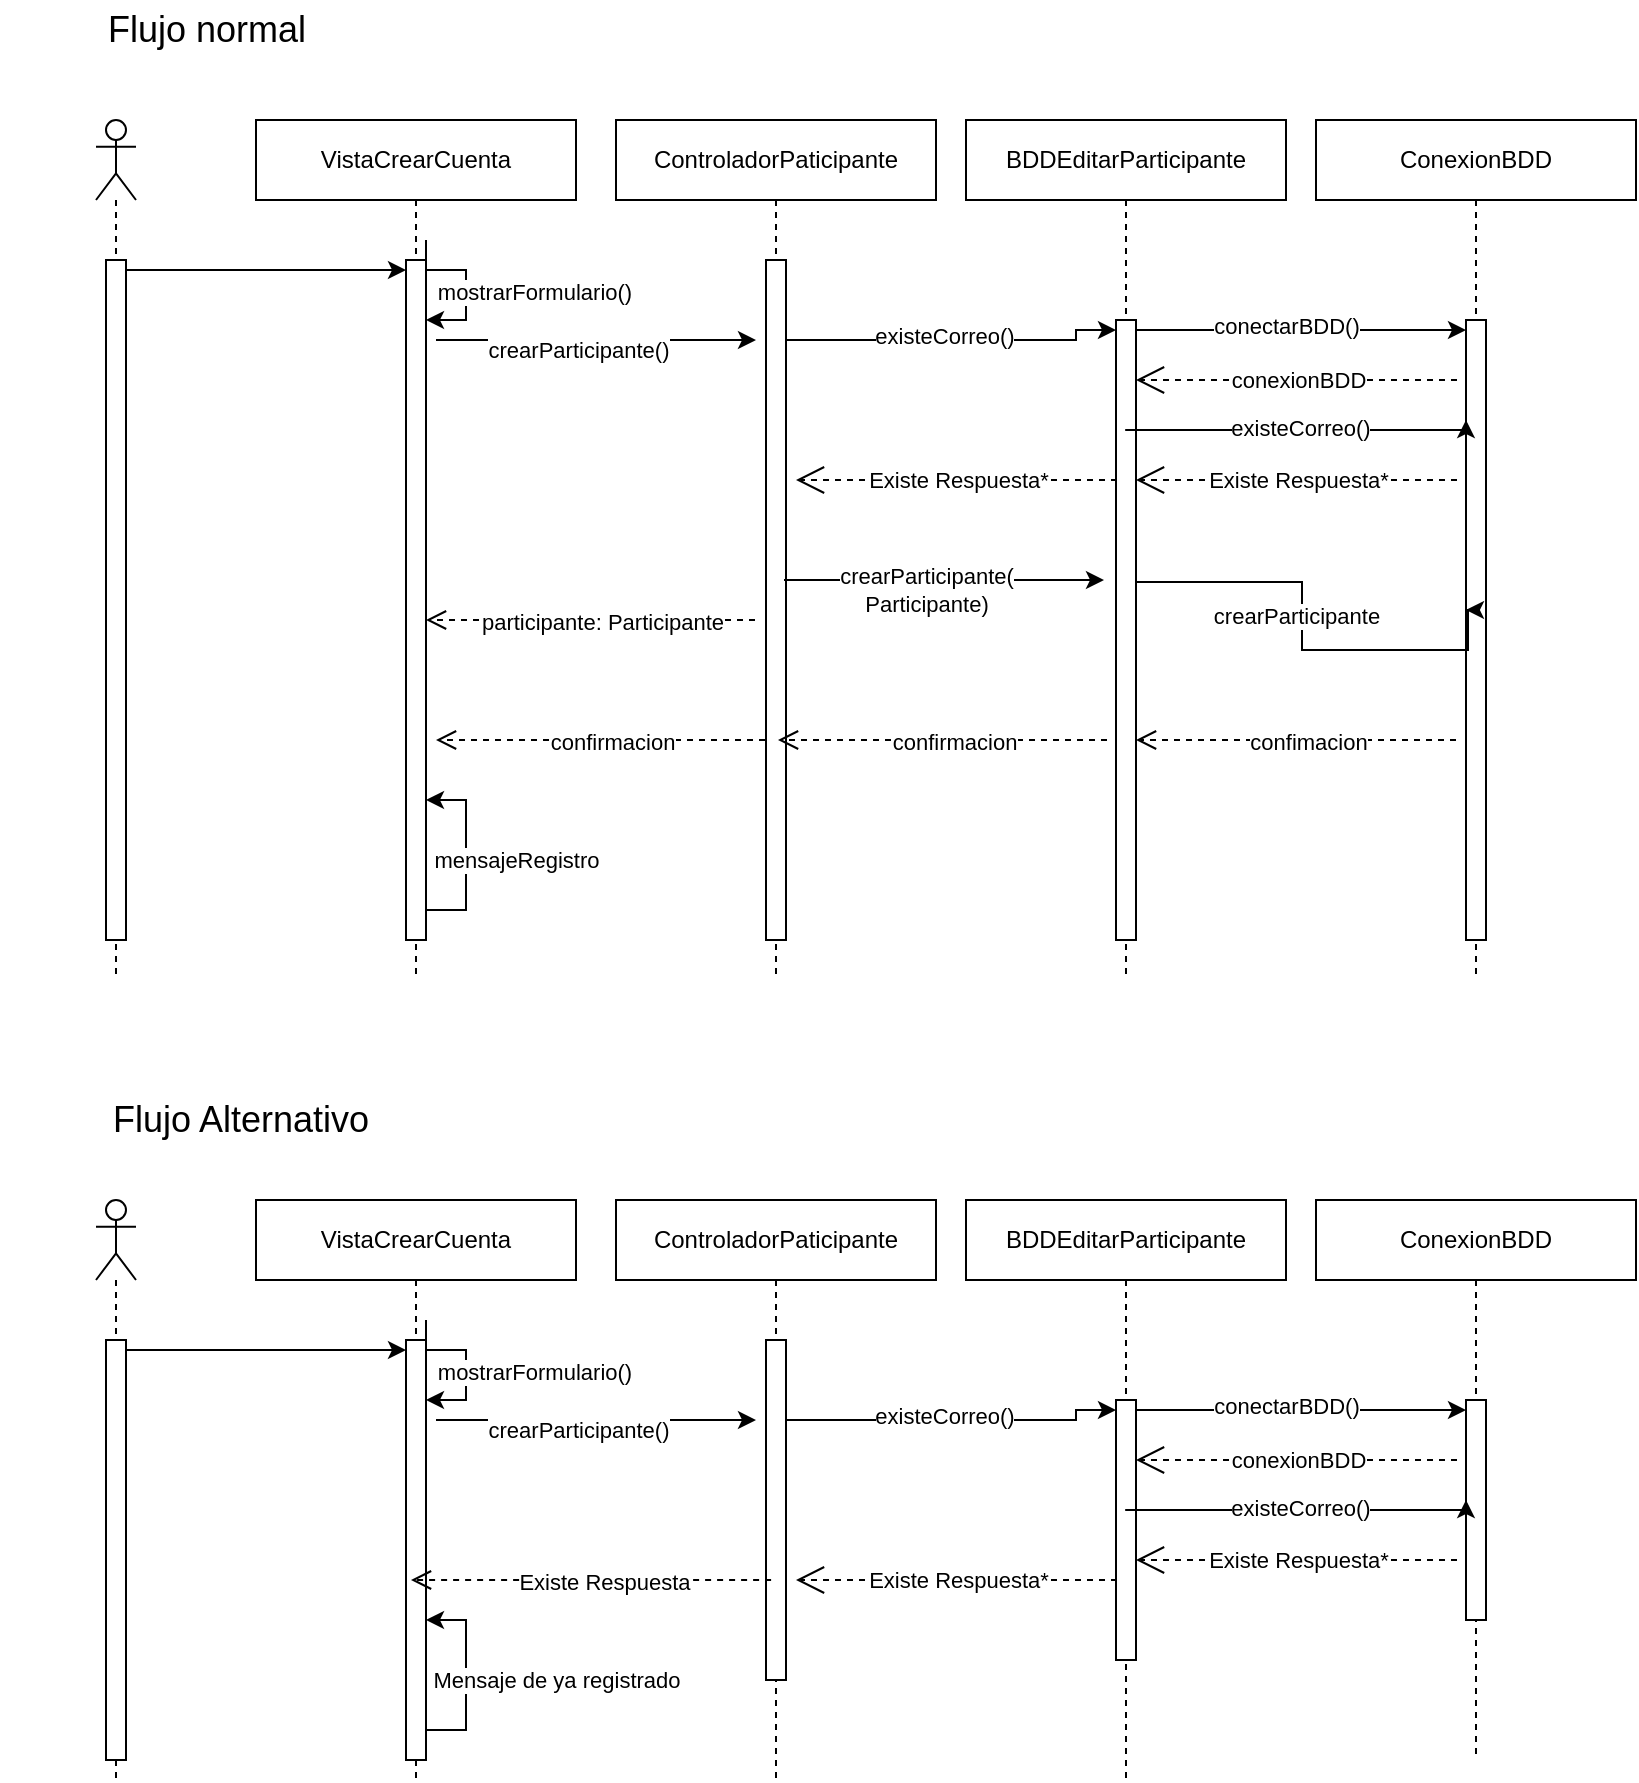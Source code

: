 <mxfile version="22.0.6" type="google">
  <diagram name="Página-1" id="OCehlEBw15O4QMImfqjl">
    <mxGraphModel grid="1" page="1" gridSize="10" guides="1" tooltips="1" connect="1" arrows="1" fold="1" pageScale="1" pageWidth="827" pageHeight="1169" math="0" shadow="0">
      <root>
        <mxCell id="0" />
        <mxCell id="1" parent="0" />
        <mxCell id="63CcsMNOeVYzlO2W-9i--1" value="" style="shape=umlLifeline;perimeter=lifelinePerimeter;whiteSpace=wrap;html=1;container=1;dropTarget=0;collapsible=0;recursiveResize=0;outlineConnect=0;portConstraint=eastwest;newEdgeStyle={&quot;curved&quot;:0,&quot;rounded&quot;:0};participant=umlActor;" vertex="1" parent="1">
          <mxGeometry x="-10" y="100" width="20" height="430" as="geometry" />
        </mxCell>
        <mxCell id="63CcsMNOeVYzlO2W-9i--2" value="" style="html=1;points=[[0,0,0,0,5],[0,1,0,0,-5],[1,0,0,0,5],[1,1,0,0,-5]];perimeter=orthogonalPerimeter;outlineConnect=0;targetShapes=umlLifeline;portConstraint=eastwest;newEdgeStyle={&quot;curved&quot;:0,&quot;rounded&quot;:0};" vertex="1" parent="63CcsMNOeVYzlO2W-9i--1">
          <mxGeometry x="5" y="70" width="10" height="340" as="geometry" />
        </mxCell>
        <mxCell id="63CcsMNOeVYzlO2W-9i--3" value="VistaCrearCuenta" style="shape=umlLifeline;perimeter=lifelinePerimeter;whiteSpace=wrap;html=1;container=1;dropTarget=0;collapsible=0;recursiveResize=0;outlineConnect=0;portConstraint=eastwest;newEdgeStyle={&quot;curved&quot;:0,&quot;rounded&quot;:0};" vertex="1" parent="1">
          <mxGeometry x="70" y="100" width="160" height="430" as="geometry" />
        </mxCell>
        <mxCell id="63CcsMNOeVYzlO2W-9i--4" style="edgeStyle=orthogonalEdgeStyle;rounded=0;orthogonalLoop=1;jettySize=auto;html=1;curved=0;exitX=1;exitY=1;exitDx=0;exitDy=-5;exitPerimeter=0;" edge="1" parent="63CcsMNOeVYzlO2W-9i--3">
          <mxGeometry relative="1" as="geometry">
            <mxPoint x="85" y="340" as="targetPoint" />
            <mxPoint x="85" y="395" as="sourcePoint" />
            <Array as="points">
              <mxPoint x="105" y="395" />
              <mxPoint x="105" y="340" />
            </Array>
          </mxGeometry>
        </mxCell>
        <mxCell id="63CcsMNOeVYzlO2W-9i--5" value="mensajeRegistro" style="edgeLabel;html=1;align=center;verticalAlign=middle;resizable=0;points=[];" connectable="0" vertex="1" parent="63CcsMNOeVYzlO2W-9i--4">
          <mxGeometry x="-0.053" y="2" relative="1" as="geometry">
            <mxPoint x="27" as="offset" />
          </mxGeometry>
        </mxCell>
        <mxCell id="63CcsMNOeVYzlO2W-9i--35" style="edgeStyle=orthogonalEdgeStyle;rounded=0;orthogonalLoop=1;jettySize=auto;html=1;curved=0;" edge="1" parent="63CcsMNOeVYzlO2W-9i--3" target="63CcsMNOeVYzlO2W-9i--6">
          <mxGeometry relative="1" as="geometry">
            <mxPoint x="100" y="165" as="targetPoint" />
            <mxPoint x="85" y="60" as="sourcePoint" />
            <Array as="points">
              <mxPoint x="85" y="75" />
              <mxPoint x="105" y="75" />
              <mxPoint x="105" y="100" />
            </Array>
          </mxGeometry>
        </mxCell>
        <mxCell id="63CcsMNOeVYzlO2W-9i--36" value="mostrarFormulario()" style="edgeLabel;html=1;align=center;verticalAlign=middle;resizable=0;points=[];" connectable="0" vertex="1" parent="63CcsMNOeVYzlO2W-9i--35">
          <mxGeometry x="0.612" y="-3" relative="1" as="geometry">
            <mxPoint x="38" y="-11" as="offset" />
          </mxGeometry>
        </mxCell>
        <mxCell id="63CcsMNOeVYzlO2W-9i--6" value="" style="html=1;points=[[0,0,0,0,5],[0,1,0,0,-5],[1,0,0,0,5],[1,1,0,0,-5]];perimeter=orthogonalPerimeter;outlineConnect=0;targetShapes=umlLifeline;portConstraint=eastwest;newEdgeStyle={&quot;curved&quot;:0,&quot;rounded&quot;:0};" vertex="1" parent="63CcsMNOeVYzlO2W-9i--3">
          <mxGeometry x="75" y="70" width="10" height="340" as="geometry" />
        </mxCell>
        <mxCell id="63CcsMNOeVYzlO2W-9i--7" value="ControladorPaticipante" style="shape=umlLifeline;whiteSpace=wrap;html=1;container=1;dropTarget=0;collapsible=0;recursiveResize=0;outlineConnect=0;portConstraint=eastwest;newEdgeStyle={&quot;curved&quot;:0,&quot;rounded&quot;:0};points=[[0,0,0,0,5],[0,1,0,0,-5],[1,0,0,0,5],[1,1,0,0,-5]];perimeter=rectanglePerimeter;targetShapes=umlLifeline;participant=label;" vertex="1" parent="1">
          <mxGeometry x="250" y="100" width="160" height="430" as="geometry" />
        </mxCell>
        <mxCell id="63CcsMNOeVYzlO2W-9i--8" value="" style="html=1;points=[[0,0,0,0,5],[0,1,0,0,-5],[1,0,0,0,5],[1,1,0,0,-5]];perimeter=orthogonalPerimeter;outlineConnect=0;targetShapes=umlLifeline;portConstraint=eastwest;newEdgeStyle={&quot;curved&quot;:0,&quot;rounded&quot;:0};" vertex="1" parent="63CcsMNOeVYzlO2W-9i--7">
          <mxGeometry x="75" y="70" width="10" height="340" as="geometry" />
        </mxCell>
        <mxCell id="63CcsMNOeVYzlO2W-9i--9" value="BDDEditarParticipante" style="shape=umlLifeline;perimeter=lifelinePerimeter;whiteSpace=wrap;html=1;container=1;dropTarget=0;collapsible=0;recursiveResize=0;outlineConnect=0;portConstraint=eastwest;newEdgeStyle={&quot;curved&quot;:0,&quot;rounded&quot;:0};" vertex="1" parent="1">
          <mxGeometry x="425" y="100" width="160" height="430" as="geometry" />
        </mxCell>
        <mxCell id="63CcsMNOeVYzlO2W-9i--10" value="" style="html=1;points=[[0,0,0,0,5],[0,1,0,0,-5],[1,0,0,0,5],[1,1,0,0,-5]];perimeter=orthogonalPerimeter;outlineConnect=0;targetShapes=umlLifeline;portConstraint=eastwest;newEdgeStyle={&quot;curved&quot;:0,&quot;rounded&quot;:0};" vertex="1" parent="63CcsMNOeVYzlO2W-9i--9">
          <mxGeometry x="75" y="100" width="10" height="310" as="geometry" />
        </mxCell>
        <mxCell id="63CcsMNOeVYzlO2W-9i--11" value="ConexionBDD" style="shape=umlLifeline;perimeter=lifelinePerimeter;whiteSpace=wrap;html=1;container=1;dropTarget=0;collapsible=0;recursiveResize=0;outlineConnect=0;portConstraint=eastwest;newEdgeStyle={&quot;curved&quot;:0,&quot;rounded&quot;:0};" vertex="1" parent="1">
          <mxGeometry x="600" y="100" width="160" height="430" as="geometry" />
        </mxCell>
        <mxCell id="63CcsMNOeVYzlO2W-9i--12" value="" style="html=1;points=[[0,0,0,0,5],[0,1,0,0,-5],[1,0,0,0,5],[1,1,0,0,-5]];perimeter=orthogonalPerimeter;outlineConnect=0;targetShapes=umlLifeline;portConstraint=eastwest;newEdgeStyle={&quot;curved&quot;:0,&quot;rounded&quot;:0};" vertex="1" parent="63CcsMNOeVYzlO2W-9i--11">
          <mxGeometry x="75" y="100" width="10" height="310" as="geometry" />
        </mxCell>
        <mxCell id="63CcsMNOeVYzlO2W-9i--13" style="edgeStyle=orthogonalEdgeStyle;rounded=0;orthogonalLoop=1;jettySize=auto;html=1;curved=0;exitX=1;exitY=0;exitDx=0;exitDy=5;exitPerimeter=0;" edge="1" parent="1">
          <mxGeometry relative="1" as="geometry">
            <mxPoint x="160" y="210" as="sourcePoint" />
            <mxPoint x="320" y="210" as="targetPoint" />
          </mxGeometry>
        </mxCell>
        <mxCell id="63CcsMNOeVYzlO2W-9i--14" value="crearParticipante()" style="edgeLabel;html=1;align=center;verticalAlign=middle;resizable=0;points=[];" connectable="0" vertex="1" parent="63CcsMNOeVYzlO2W-9i--13">
          <mxGeometry x="0.129" y="3" relative="1" as="geometry">
            <mxPoint x="-20" y="8" as="offset" />
          </mxGeometry>
        </mxCell>
        <mxCell id="63CcsMNOeVYzlO2W-9i--15" style="edgeStyle=orthogonalEdgeStyle;rounded=0;orthogonalLoop=1;jettySize=auto;html=1;curved=0;exitX=1;exitY=0;exitDx=0;exitDy=5;exitPerimeter=0;entryX=0;entryY=0;entryDx=0;entryDy=5;entryPerimeter=0;" edge="1" parent="1" source="63CcsMNOeVYzlO2W-9i--8" target="63CcsMNOeVYzlO2W-9i--10">
          <mxGeometry relative="1" as="geometry">
            <Array as="points">
              <mxPoint x="335" y="210" />
              <mxPoint x="480" y="210" />
              <mxPoint x="480" y="205" />
            </Array>
          </mxGeometry>
        </mxCell>
        <mxCell id="63CcsMNOeVYzlO2W-9i--16" value="existeCorreo()" style="edgeLabel;html=1;align=center;verticalAlign=middle;resizable=0;points=[];" connectable="0" vertex="1" parent="63CcsMNOeVYzlO2W-9i--15">
          <mxGeometry x="-0.021" y="2" relative="1" as="geometry">
            <mxPoint x="13" as="offset" />
          </mxGeometry>
        </mxCell>
        <mxCell id="63CcsMNOeVYzlO2W-9i--17" style="edgeStyle=orthogonalEdgeStyle;rounded=0;orthogonalLoop=1;jettySize=auto;html=1;curved=0;entryX=0;entryY=0;entryDx=0;entryDy=5;entryPerimeter=0;" edge="1" parent="1">
          <mxGeometry relative="1" as="geometry">
            <mxPoint x="504.591" y="255" as="sourcePoint" />
            <mxPoint x="675" y="250" as="targetPoint" />
            <Array as="points">
              <mxPoint x="675" y="255" />
            </Array>
          </mxGeometry>
        </mxCell>
        <mxCell id="63CcsMNOeVYzlO2W-9i--18" value="existeCorreo()" style="edgeLabel;html=1;align=center;verticalAlign=middle;resizable=0;points=[];" connectable="0" vertex="1" parent="63CcsMNOeVYzlO2W-9i--17">
          <mxGeometry x="-0.01" y="2" relative="1" as="geometry">
            <mxPoint y="1" as="offset" />
          </mxGeometry>
        </mxCell>
        <mxCell id="63CcsMNOeVYzlO2W-9i--19" value="conexionBDD" style="endArrow=open;endSize=12;dashed=1;html=1;rounded=0;" edge="1" parent="1">
          <mxGeometry x="-0.003" width="160" relative="1" as="geometry">
            <mxPoint x="670.5" y="230" as="sourcePoint" />
            <mxPoint x="510" y="230" as="targetPoint" />
            <mxPoint as="offset" />
          </mxGeometry>
        </mxCell>
        <mxCell id="63CcsMNOeVYzlO2W-9i--20" value="confimacion" style="html=1;verticalAlign=bottom;endArrow=open;dashed=1;endSize=8;curved=0;rounded=0;" edge="1" parent="1">
          <mxGeometry x="-0.068" y="10" relative="1" as="geometry">
            <mxPoint x="670" y="410" as="sourcePoint" />
            <mxPoint x="510" y="410" as="targetPoint" />
            <mxPoint as="offset" />
          </mxGeometry>
        </mxCell>
        <mxCell id="63CcsMNOeVYzlO2W-9i--21" style="edgeStyle=orthogonalEdgeStyle;rounded=0;orthogonalLoop=1;jettySize=auto;html=1;curved=0;" edge="1" parent="1">
          <mxGeometry relative="1" as="geometry">
            <mxPoint x="510" y="330" as="sourcePoint" />
            <mxPoint x="675" y="345" as="targetPoint" />
            <Array as="points">
              <mxPoint x="510" y="331" />
              <mxPoint x="593" y="331" />
              <mxPoint x="593" y="365" />
              <mxPoint x="676" y="365" />
            </Array>
          </mxGeometry>
        </mxCell>
        <mxCell id="63CcsMNOeVYzlO2W-9i--22" value="crearParticipante" style="edgeLabel;html=1;align=center;verticalAlign=middle;resizable=0;points=[];" connectable="0" vertex="1" parent="63CcsMNOeVYzlO2W-9i--21">
          <mxGeometry x="-0.095" y="-3" relative="1" as="geometry">
            <mxPoint as="offset" />
          </mxGeometry>
        </mxCell>
        <mxCell id="63CcsMNOeVYzlO2W-9i--23" value="confirmacion" style="html=1;verticalAlign=bottom;endArrow=open;dashed=1;endSize=8;curved=0;rounded=0;" edge="1" parent="1">
          <mxGeometry x="-0.068" y="10" relative="1" as="geometry">
            <mxPoint x="495.5" y="410" as="sourcePoint" />
            <mxPoint x="331.0" y="410.0" as="targetPoint" />
            <mxPoint as="offset" />
          </mxGeometry>
        </mxCell>
        <mxCell id="63CcsMNOeVYzlO2W-9i--24" value="participante: Participante" style="html=1;verticalAlign=bottom;endArrow=open;dashed=1;endSize=8;curved=0;rounded=0;" edge="1" parent="1" target="63CcsMNOeVYzlO2W-9i--6">
          <mxGeometry x="-0.068" y="10" relative="1" as="geometry">
            <mxPoint x="319.5" y="350" as="sourcePoint" />
            <mxPoint x="160" y="350" as="targetPoint" />
            <mxPoint as="offset" />
          </mxGeometry>
        </mxCell>
        <mxCell id="63CcsMNOeVYzlO2W-9i--25" style="edgeStyle=orthogonalEdgeStyle;rounded=0;orthogonalLoop=1;jettySize=auto;html=1;curved=0;exitX=1;exitY=0;exitDx=0;exitDy=5;exitPerimeter=0;entryX=0;entryY=0;entryDx=0;entryDy=5;entryPerimeter=0;" edge="1" parent="1" source="63CcsMNOeVYzlO2W-9i--2" target="63CcsMNOeVYzlO2W-9i--6">
          <mxGeometry relative="1" as="geometry" />
        </mxCell>
        <mxCell id="63CcsMNOeVYzlO2W-9i--26" value="&lt;font style=&quot;font-size: 18px;&quot;&gt;Flujo normal&lt;/font&gt;" style="text;html=1;strokeColor=none;fillColor=none;align=center;verticalAlign=middle;whiteSpace=wrap;rounded=0;" vertex="1" parent="1">
          <mxGeometry x="-57.5" y="40" width="205" height="30" as="geometry" />
        </mxCell>
        <mxCell id="63CcsMNOeVYzlO2W-9i--42" style="edgeStyle=orthogonalEdgeStyle;rounded=0;orthogonalLoop=1;jettySize=auto;html=1;curved=0;exitX=1;exitY=0;exitDx=0;exitDy=5;exitPerimeter=0;entryX=0;entryY=0;entryDx=0;entryDy=5;entryPerimeter=0;" edge="1" parent="1" source="63CcsMNOeVYzlO2W-9i--10" target="63CcsMNOeVYzlO2W-9i--12">
          <mxGeometry relative="1" as="geometry" />
        </mxCell>
        <mxCell id="63CcsMNOeVYzlO2W-9i--43" value="conectarBDD()" style="edgeLabel;html=1;align=center;verticalAlign=middle;resizable=0;points=[];" connectable="0" vertex="1" parent="63CcsMNOeVYzlO2W-9i--42">
          <mxGeometry x="0.147" y="2" relative="1" as="geometry">
            <mxPoint x="-20" as="offset" />
          </mxGeometry>
        </mxCell>
        <mxCell id="63CcsMNOeVYzlO2W-9i--46" value="Existe Respuesta*" style="endArrow=open;endSize=12;dashed=1;html=1;rounded=0;" edge="1" parent="1">
          <mxGeometry x="-0.003" width="160" relative="1" as="geometry">
            <mxPoint x="670.5" y="280" as="sourcePoint" />
            <mxPoint x="510" y="280" as="targetPoint" />
            <mxPoint as="offset" />
          </mxGeometry>
        </mxCell>
        <mxCell id="63CcsMNOeVYzlO2W-9i--47" value="Existe Respuesta*" style="endArrow=open;endSize=12;dashed=1;html=1;rounded=0;" edge="1" parent="1">
          <mxGeometry x="-0.003" width="160" relative="1" as="geometry">
            <mxPoint x="500.5" y="280" as="sourcePoint" />
            <mxPoint x="340" y="280" as="targetPoint" />
            <mxPoint as="offset" />
          </mxGeometry>
        </mxCell>
        <mxCell id="63CcsMNOeVYzlO2W-9i--48" style="edgeStyle=orthogonalEdgeStyle;rounded=0;orthogonalLoop=1;jettySize=auto;html=1;curved=0;exitX=1;exitY=0;exitDx=0;exitDy=5;exitPerimeter=0;" edge="1" parent="1">
          <mxGeometry relative="1" as="geometry">
            <mxPoint x="334" y="330" as="sourcePoint" />
            <mxPoint x="494" y="330" as="targetPoint" />
          </mxGeometry>
        </mxCell>
        <mxCell id="63CcsMNOeVYzlO2W-9i--49" value="crearParticipante(&lt;br&gt;Participante)" style="edgeLabel;html=1;align=center;verticalAlign=middle;resizable=0;points=[];" connectable="0" vertex="1" parent="63CcsMNOeVYzlO2W-9i--48">
          <mxGeometry x="0.129" y="3" relative="1" as="geometry">
            <mxPoint x="-20" y="8" as="offset" />
          </mxGeometry>
        </mxCell>
        <mxCell id="63CcsMNOeVYzlO2W-9i--50" value="confirmacion" style="html=1;verticalAlign=bottom;endArrow=open;dashed=1;endSize=8;curved=0;rounded=0;" edge="1" parent="1">
          <mxGeometry x="-0.068" y="10" relative="1" as="geometry">
            <mxPoint x="324.5" y="410" as="sourcePoint" />
            <mxPoint x="160.0" y="410.0" as="targetPoint" />
            <mxPoint as="offset" />
          </mxGeometry>
        </mxCell>
        <mxCell id="63CcsMNOeVYzlO2W-9i--51" value="&lt;span style=&quot;font-size: 18px;&quot;&gt;Flujo Alternativo&lt;/span&gt;" style="text;html=1;strokeColor=none;fillColor=none;align=center;verticalAlign=middle;whiteSpace=wrap;rounded=0;" vertex="1" parent="1">
          <mxGeometry x="-40" y="585" width="205" height="30" as="geometry" />
        </mxCell>
        <mxCell id="63CcsMNOeVYzlO2W-9i--52" value="" style="shape=umlLifeline;perimeter=lifelinePerimeter;whiteSpace=wrap;html=1;container=1;dropTarget=0;collapsible=0;recursiveResize=0;outlineConnect=0;portConstraint=eastwest;newEdgeStyle={&quot;curved&quot;:0,&quot;rounded&quot;:0};participant=umlActor;" vertex="1" parent="1">
          <mxGeometry x="-10" y="640" width="20" height="290" as="geometry" />
        </mxCell>
        <mxCell id="63CcsMNOeVYzlO2W-9i--53" value="" style="html=1;points=[[0,0,0,0,5],[0,1,0,0,-5],[1,0,0,0,5],[1,1,0,0,-5]];perimeter=orthogonalPerimeter;outlineConnect=0;targetShapes=umlLifeline;portConstraint=eastwest;newEdgeStyle={&quot;curved&quot;:0,&quot;rounded&quot;:0};" vertex="1" parent="63CcsMNOeVYzlO2W-9i--52">
          <mxGeometry x="5" y="70" width="10" height="210" as="geometry" />
        </mxCell>
        <mxCell id="63CcsMNOeVYzlO2W-9i--54" value="VistaCrearCuenta" style="shape=umlLifeline;perimeter=lifelinePerimeter;whiteSpace=wrap;html=1;container=1;dropTarget=0;collapsible=0;recursiveResize=0;outlineConnect=0;portConstraint=eastwest;newEdgeStyle={&quot;curved&quot;:0,&quot;rounded&quot;:0};" vertex="1" parent="1">
          <mxGeometry x="70" y="640" width="160" height="290" as="geometry" />
        </mxCell>
        <mxCell id="63CcsMNOeVYzlO2W-9i--55" style="edgeStyle=orthogonalEdgeStyle;rounded=0;orthogonalLoop=1;jettySize=auto;html=1;curved=0;exitX=1;exitY=1;exitDx=0;exitDy=-5;exitPerimeter=0;" edge="1" parent="63CcsMNOeVYzlO2W-9i--54">
          <mxGeometry relative="1" as="geometry">
            <mxPoint x="85" y="210" as="targetPoint" />
            <mxPoint x="85" y="265" as="sourcePoint" />
            <Array as="points">
              <mxPoint x="105" y="265" />
              <mxPoint x="105" y="210" />
            </Array>
          </mxGeometry>
        </mxCell>
        <mxCell id="63CcsMNOeVYzlO2W-9i--56" value="Mensaje de ya registrado" style="edgeLabel;html=1;align=center;verticalAlign=middle;resizable=0;points=[];" connectable="0" vertex="1" parent="63CcsMNOeVYzlO2W-9i--55">
          <mxGeometry x="-0.053" y="2" relative="1" as="geometry">
            <mxPoint x="47" as="offset" />
          </mxGeometry>
        </mxCell>
        <mxCell id="63CcsMNOeVYzlO2W-9i--57" style="edgeStyle=orthogonalEdgeStyle;rounded=0;orthogonalLoop=1;jettySize=auto;html=1;curved=0;" edge="1" parent="63CcsMNOeVYzlO2W-9i--54" target="63CcsMNOeVYzlO2W-9i--59">
          <mxGeometry relative="1" as="geometry">
            <mxPoint x="100" y="165" as="targetPoint" />
            <mxPoint x="85" y="60" as="sourcePoint" />
            <Array as="points">
              <mxPoint x="85" y="75" />
              <mxPoint x="105" y="75" />
              <mxPoint x="105" y="100" />
            </Array>
          </mxGeometry>
        </mxCell>
        <mxCell id="63CcsMNOeVYzlO2W-9i--58" value="mostrarFormulario()" style="edgeLabel;html=1;align=center;verticalAlign=middle;resizable=0;points=[];" connectable="0" vertex="1" parent="63CcsMNOeVYzlO2W-9i--57">
          <mxGeometry x="0.612" y="-3" relative="1" as="geometry">
            <mxPoint x="38" y="-11" as="offset" />
          </mxGeometry>
        </mxCell>
        <mxCell id="63CcsMNOeVYzlO2W-9i--59" value="" style="html=1;points=[[0,0,0,0,5],[0,1,0,0,-5],[1,0,0,0,5],[1,1,0,0,-5]];perimeter=orthogonalPerimeter;outlineConnect=0;targetShapes=umlLifeline;portConstraint=eastwest;newEdgeStyle={&quot;curved&quot;:0,&quot;rounded&quot;:0};" vertex="1" parent="63CcsMNOeVYzlO2W-9i--54">
          <mxGeometry x="75" y="70" width="10" height="210" as="geometry" />
        </mxCell>
        <mxCell id="63CcsMNOeVYzlO2W-9i--60" value="ControladorPaticipante" style="shape=umlLifeline;whiteSpace=wrap;html=1;container=1;dropTarget=0;collapsible=0;recursiveResize=0;outlineConnect=0;portConstraint=eastwest;newEdgeStyle={&quot;curved&quot;:0,&quot;rounded&quot;:0};points=[[0,0,0,0,5],[0,1,0,0,-5],[1,0,0,0,5],[1,1,0,0,-5]];perimeter=rectanglePerimeter;targetShapes=umlLifeline;participant=label;" vertex="1" parent="1">
          <mxGeometry x="250" y="640" width="160" height="290" as="geometry" />
        </mxCell>
        <mxCell id="63CcsMNOeVYzlO2W-9i--61" value="" style="html=1;points=[[0,0,0,0,5],[0,1,0,0,-5],[1,0,0,0,5],[1,1,0,0,-5]];perimeter=orthogonalPerimeter;outlineConnect=0;targetShapes=umlLifeline;portConstraint=eastwest;newEdgeStyle={&quot;curved&quot;:0,&quot;rounded&quot;:0};" vertex="1" parent="63CcsMNOeVYzlO2W-9i--60">
          <mxGeometry x="75" y="70" width="10" height="170" as="geometry" />
        </mxCell>
        <mxCell id="63CcsMNOeVYzlO2W-9i--62" value="BDDEditarParticipante" style="shape=umlLifeline;perimeter=lifelinePerimeter;whiteSpace=wrap;html=1;container=1;dropTarget=0;collapsible=0;recursiveResize=0;outlineConnect=0;portConstraint=eastwest;newEdgeStyle={&quot;curved&quot;:0,&quot;rounded&quot;:0};" vertex="1" parent="1">
          <mxGeometry x="425" y="640" width="160" height="290" as="geometry" />
        </mxCell>
        <mxCell id="63CcsMNOeVYzlO2W-9i--63" value="" style="html=1;points=[[0,0,0,0,5],[0,1,0,0,-5],[1,0,0,0,5],[1,1,0,0,-5]];perimeter=orthogonalPerimeter;outlineConnect=0;targetShapes=umlLifeline;portConstraint=eastwest;newEdgeStyle={&quot;curved&quot;:0,&quot;rounded&quot;:0};" vertex="1" parent="63CcsMNOeVYzlO2W-9i--62">
          <mxGeometry x="75" y="100" width="10" height="130" as="geometry" />
        </mxCell>
        <mxCell id="63CcsMNOeVYzlO2W-9i--64" value="ConexionBDD" style="shape=umlLifeline;perimeter=lifelinePerimeter;whiteSpace=wrap;html=1;container=1;dropTarget=0;collapsible=0;recursiveResize=0;outlineConnect=0;portConstraint=eastwest;newEdgeStyle={&quot;curved&quot;:0,&quot;rounded&quot;:0};" vertex="1" parent="1">
          <mxGeometry x="600" y="640" width="160" height="280" as="geometry" />
        </mxCell>
        <mxCell id="63CcsMNOeVYzlO2W-9i--65" value="" style="html=1;points=[[0,0,0,0,5],[0,1,0,0,-5],[1,0,0,0,5],[1,1,0,0,-5]];perimeter=orthogonalPerimeter;outlineConnect=0;targetShapes=umlLifeline;portConstraint=eastwest;newEdgeStyle={&quot;curved&quot;:0,&quot;rounded&quot;:0};" vertex="1" parent="63CcsMNOeVYzlO2W-9i--64">
          <mxGeometry x="75" y="100" width="10" height="110" as="geometry" />
        </mxCell>
        <mxCell id="63CcsMNOeVYzlO2W-9i--66" style="edgeStyle=orthogonalEdgeStyle;rounded=0;orthogonalLoop=1;jettySize=auto;html=1;curved=0;exitX=1;exitY=0;exitDx=0;exitDy=5;exitPerimeter=0;" edge="1" parent="1">
          <mxGeometry relative="1" as="geometry">
            <mxPoint x="160" y="750" as="sourcePoint" />
            <mxPoint x="320" y="750" as="targetPoint" />
          </mxGeometry>
        </mxCell>
        <mxCell id="63CcsMNOeVYzlO2W-9i--67" value="crearParticipante()" style="edgeLabel;html=1;align=center;verticalAlign=middle;resizable=0;points=[];" connectable="0" vertex="1" parent="63CcsMNOeVYzlO2W-9i--66">
          <mxGeometry x="0.129" y="3" relative="1" as="geometry">
            <mxPoint x="-20" y="8" as="offset" />
          </mxGeometry>
        </mxCell>
        <mxCell id="63CcsMNOeVYzlO2W-9i--68" style="edgeStyle=orthogonalEdgeStyle;rounded=0;orthogonalLoop=1;jettySize=auto;html=1;curved=0;exitX=1;exitY=0;exitDx=0;exitDy=5;exitPerimeter=0;entryX=0;entryY=0;entryDx=0;entryDy=5;entryPerimeter=0;" edge="1" parent="1" source="63CcsMNOeVYzlO2W-9i--61" target="63CcsMNOeVYzlO2W-9i--63">
          <mxGeometry relative="1" as="geometry">
            <Array as="points">
              <mxPoint x="335" y="750" />
              <mxPoint x="480" y="750" />
              <mxPoint x="480" y="745" />
            </Array>
          </mxGeometry>
        </mxCell>
        <mxCell id="63CcsMNOeVYzlO2W-9i--69" value="existeCorreo()" style="edgeLabel;html=1;align=center;verticalAlign=middle;resizable=0;points=[];" connectable="0" vertex="1" parent="63CcsMNOeVYzlO2W-9i--68">
          <mxGeometry x="-0.021" y="2" relative="1" as="geometry">
            <mxPoint x="13" as="offset" />
          </mxGeometry>
        </mxCell>
        <mxCell id="63CcsMNOeVYzlO2W-9i--70" style="edgeStyle=orthogonalEdgeStyle;rounded=0;orthogonalLoop=1;jettySize=auto;html=1;curved=0;entryX=0;entryY=0;entryDx=0;entryDy=5;entryPerimeter=0;" edge="1" parent="1">
          <mxGeometry relative="1" as="geometry">
            <mxPoint x="504.591" y="795" as="sourcePoint" />
            <mxPoint x="675" y="790" as="targetPoint" />
            <Array as="points">
              <mxPoint x="675" y="795" />
            </Array>
          </mxGeometry>
        </mxCell>
        <mxCell id="63CcsMNOeVYzlO2W-9i--71" value="existeCorreo()" style="edgeLabel;html=1;align=center;verticalAlign=middle;resizable=0;points=[];" connectable="0" vertex="1" parent="63CcsMNOeVYzlO2W-9i--70">
          <mxGeometry x="-0.01" y="2" relative="1" as="geometry">
            <mxPoint y="1" as="offset" />
          </mxGeometry>
        </mxCell>
        <mxCell id="63CcsMNOeVYzlO2W-9i--72" value="conexionBDD" style="endArrow=open;endSize=12;dashed=1;html=1;rounded=0;" edge="1" parent="1">
          <mxGeometry x="-0.003" width="160" relative="1" as="geometry">
            <mxPoint x="670.5" y="770" as="sourcePoint" />
            <mxPoint x="510" y="770" as="targetPoint" />
            <mxPoint as="offset" />
          </mxGeometry>
        </mxCell>
        <mxCell id="63CcsMNOeVYzlO2W-9i--78" style="edgeStyle=orthogonalEdgeStyle;rounded=0;orthogonalLoop=1;jettySize=auto;html=1;curved=0;exitX=1;exitY=0;exitDx=0;exitDy=5;exitPerimeter=0;entryX=0;entryY=0;entryDx=0;entryDy=5;entryPerimeter=0;" edge="1" parent="1" source="63CcsMNOeVYzlO2W-9i--53" target="63CcsMNOeVYzlO2W-9i--59">
          <mxGeometry relative="1" as="geometry" />
        </mxCell>
        <mxCell id="63CcsMNOeVYzlO2W-9i--79" style="edgeStyle=orthogonalEdgeStyle;rounded=0;orthogonalLoop=1;jettySize=auto;html=1;curved=0;exitX=1;exitY=0;exitDx=0;exitDy=5;exitPerimeter=0;entryX=0;entryY=0;entryDx=0;entryDy=5;entryPerimeter=0;" edge="1" parent="1" source="63CcsMNOeVYzlO2W-9i--63" target="63CcsMNOeVYzlO2W-9i--65">
          <mxGeometry relative="1" as="geometry" />
        </mxCell>
        <mxCell id="63CcsMNOeVYzlO2W-9i--80" value="conectarBDD()" style="edgeLabel;html=1;align=center;verticalAlign=middle;resizable=0;points=[];" connectable="0" vertex="1" parent="63CcsMNOeVYzlO2W-9i--79">
          <mxGeometry x="0.147" y="2" relative="1" as="geometry">
            <mxPoint x="-20" as="offset" />
          </mxGeometry>
        </mxCell>
        <mxCell id="63CcsMNOeVYzlO2W-9i--81" value="Existe Respuesta*" style="endArrow=open;endSize=12;dashed=1;html=1;rounded=0;" edge="1" parent="1">
          <mxGeometry x="-0.003" width="160" relative="1" as="geometry">
            <mxPoint x="670.5" y="820" as="sourcePoint" />
            <mxPoint x="510" y="820" as="targetPoint" />
            <mxPoint as="offset" />
          </mxGeometry>
        </mxCell>
        <mxCell id="63CcsMNOeVYzlO2W-9i--82" value="Existe Respuesta*" style="endArrow=open;endSize=12;dashed=1;html=1;rounded=0;" edge="1" parent="1">
          <mxGeometry x="-0.003" width="160" relative="1" as="geometry">
            <mxPoint x="500.5" y="830" as="sourcePoint" />
            <mxPoint x="340" y="830" as="targetPoint" />
            <mxPoint as="offset" />
          </mxGeometry>
        </mxCell>
        <mxCell id="63CcsMNOeVYzlO2W-9i--85" value="Existe Respuesta" style="html=1;verticalAlign=bottom;endArrow=open;dashed=1;endSize=8;curved=0;rounded=0;" edge="1" parent="1">
          <mxGeometry x="-0.068" y="10" relative="1" as="geometry">
            <mxPoint x="327.55" y="830" as="sourcePoint" />
            <mxPoint x="147.497" y="830" as="targetPoint" />
            <mxPoint as="offset" />
            <Array as="points">
              <mxPoint x="308.05" y="830" />
            </Array>
          </mxGeometry>
        </mxCell>
      </root>
    </mxGraphModel>
  </diagram>
</mxfile>
